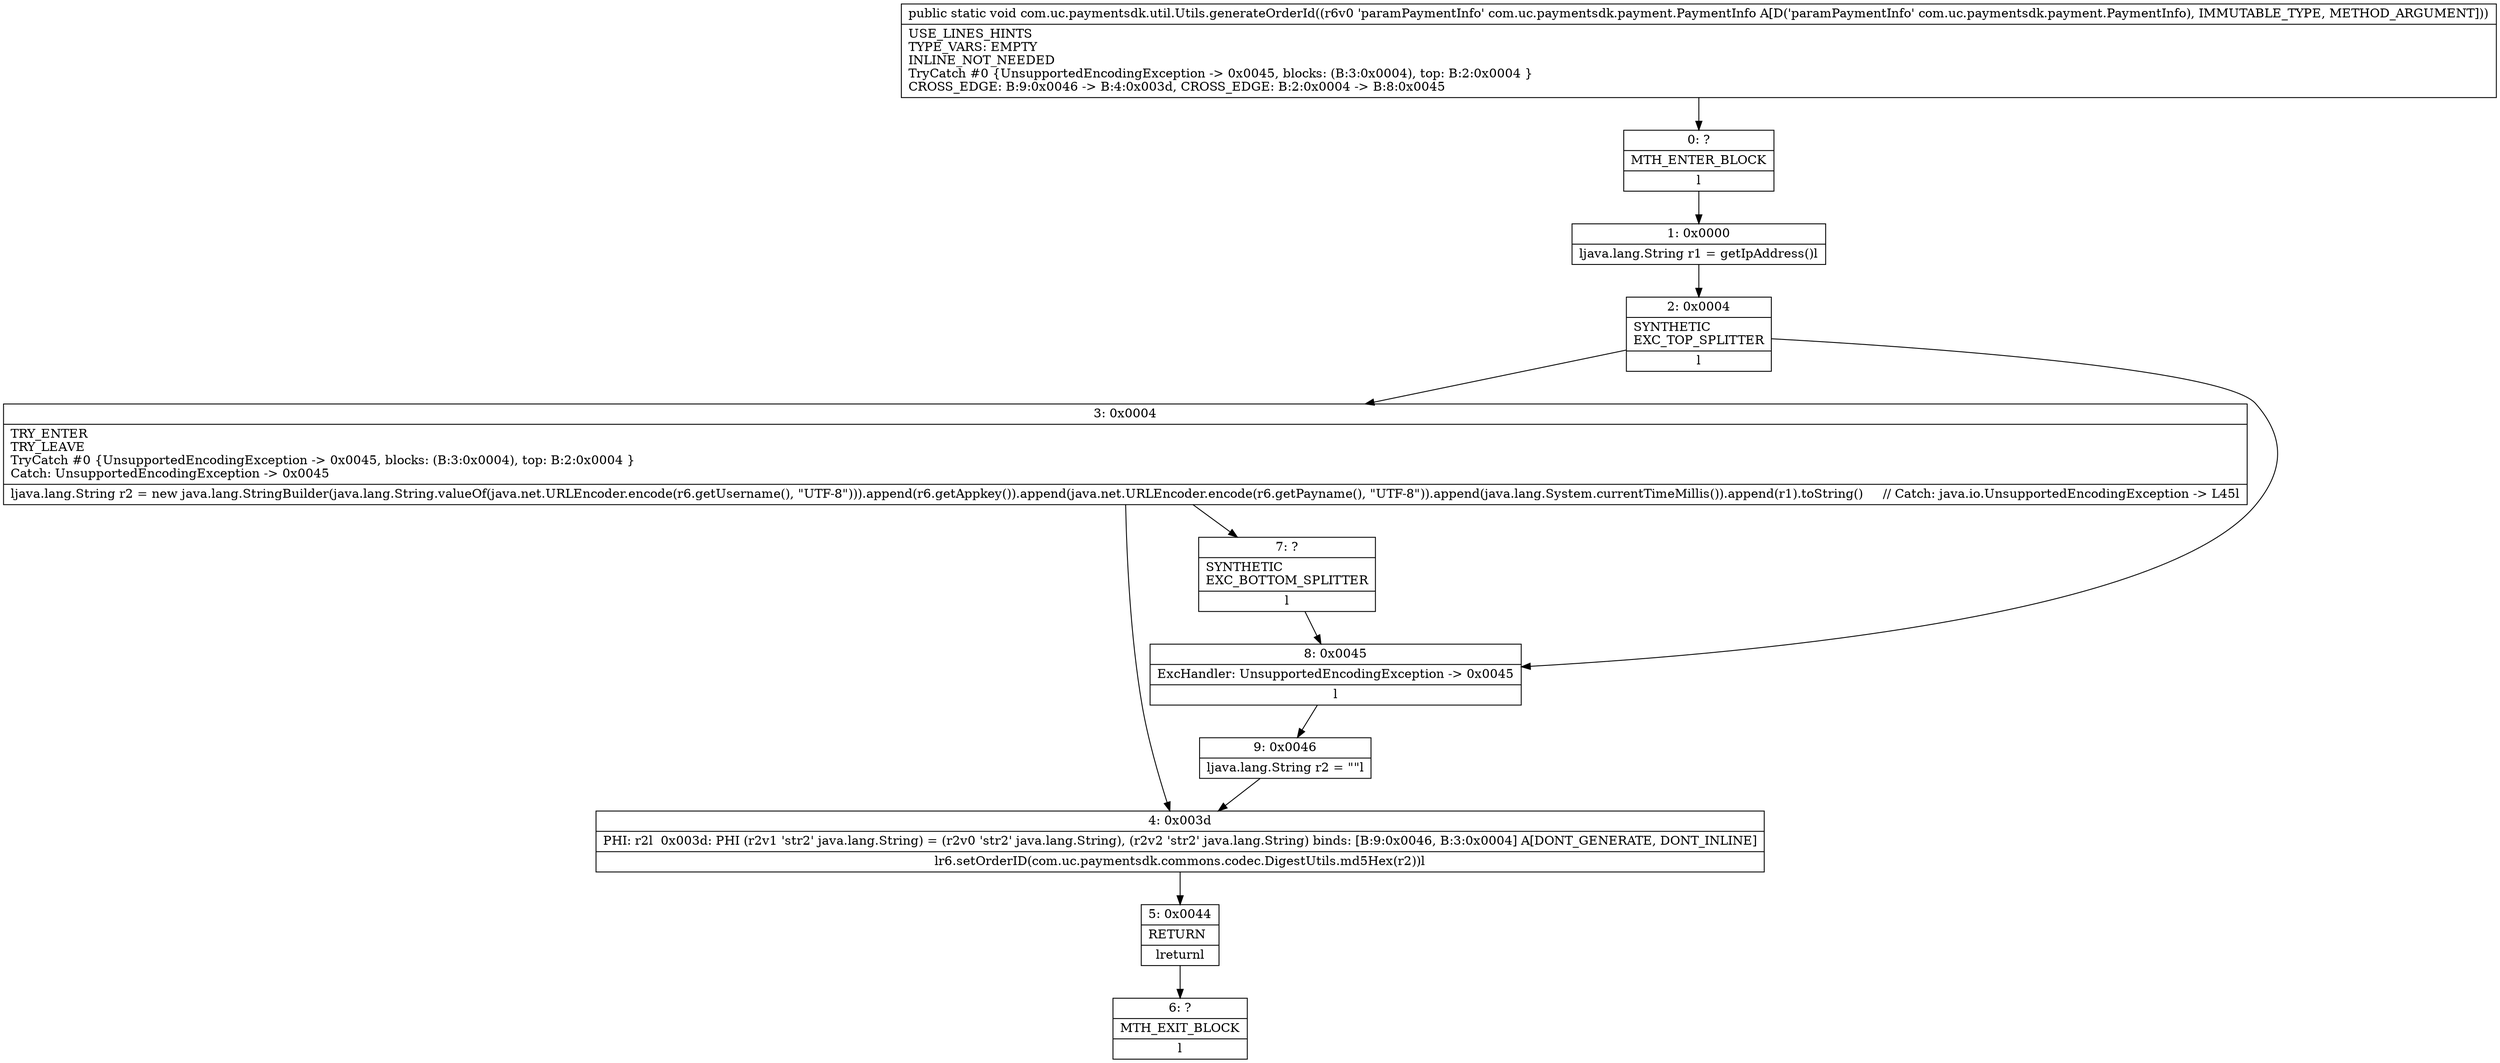 digraph "CFG forcom.uc.paymentsdk.util.Utils.generateOrderId(Lcom\/uc\/paymentsdk\/payment\/PaymentInfo;)V" {
Node_0 [shape=record,label="{0\:\ ?|MTH_ENTER_BLOCK\l|l}"];
Node_1 [shape=record,label="{1\:\ 0x0000|ljava.lang.String r1 = getIpAddress()l}"];
Node_2 [shape=record,label="{2\:\ 0x0004|SYNTHETIC\lEXC_TOP_SPLITTER\l|l}"];
Node_3 [shape=record,label="{3\:\ 0x0004|TRY_ENTER\lTRY_LEAVE\lTryCatch #0 \{UnsupportedEncodingException \-\> 0x0045, blocks: (B:3:0x0004), top: B:2:0x0004 \}\lCatch: UnsupportedEncodingException \-\> 0x0045\l|ljava.lang.String r2 = new java.lang.StringBuilder(java.lang.String.valueOf(java.net.URLEncoder.encode(r6.getUsername(), \"UTF\-8\"))).append(r6.getAppkey()).append(java.net.URLEncoder.encode(r6.getPayname(), \"UTF\-8\")).append(java.lang.System.currentTimeMillis()).append(r1).toString()     \/\/ Catch: java.io.UnsupportedEncodingException \-\> L45l}"];
Node_4 [shape=record,label="{4\:\ 0x003d|PHI: r2l  0x003d: PHI (r2v1 'str2' java.lang.String) = (r2v0 'str2' java.lang.String), (r2v2 'str2' java.lang.String) binds: [B:9:0x0046, B:3:0x0004] A[DONT_GENERATE, DONT_INLINE]\l|lr6.setOrderID(com.uc.paymentsdk.commons.codec.DigestUtils.md5Hex(r2))l}"];
Node_5 [shape=record,label="{5\:\ 0x0044|RETURN\l|lreturnl}"];
Node_6 [shape=record,label="{6\:\ ?|MTH_EXIT_BLOCK\l|l}"];
Node_7 [shape=record,label="{7\:\ ?|SYNTHETIC\lEXC_BOTTOM_SPLITTER\l|l}"];
Node_8 [shape=record,label="{8\:\ 0x0045|ExcHandler: UnsupportedEncodingException \-\> 0x0045\l|l}"];
Node_9 [shape=record,label="{9\:\ 0x0046|ljava.lang.String r2 = \"\"l}"];
MethodNode[shape=record,label="{public static void com.uc.paymentsdk.util.Utils.generateOrderId((r6v0 'paramPaymentInfo' com.uc.paymentsdk.payment.PaymentInfo A[D('paramPaymentInfo' com.uc.paymentsdk.payment.PaymentInfo), IMMUTABLE_TYPE, METHOD_ARGUMENT]))  | USE_LINES_HINTS\lTYPE_VARS: EMPTY\lINLINE_NOT_NEEDED\lTryCatch #0 \{UnsupportedEncodingException \-\> 0x0045, blocks: (B:3:0x0004), top: B:2:0x0004 \}\lCROSS_EDGE: B:9:0x0046 \-\> B:4:0x003d, CROSS_EDGE: B:2:0x0004 \-\> B:8:0x0045\l}"];
MethodNode -> Node_0;
Node_0 -> Node_1;
Node_1 -> Node_2;
Node_2 -> Node_3;
Node_2 -> Node_8;
Node_3 -> Node_4;
Node_3 -> Node_7;
Node_4 -> Node_5;
Node_5 -> Node_6;
Node_7 -> Node_8;
Node_8 -> Node_9;
Node_9 -> Node_4;
}


